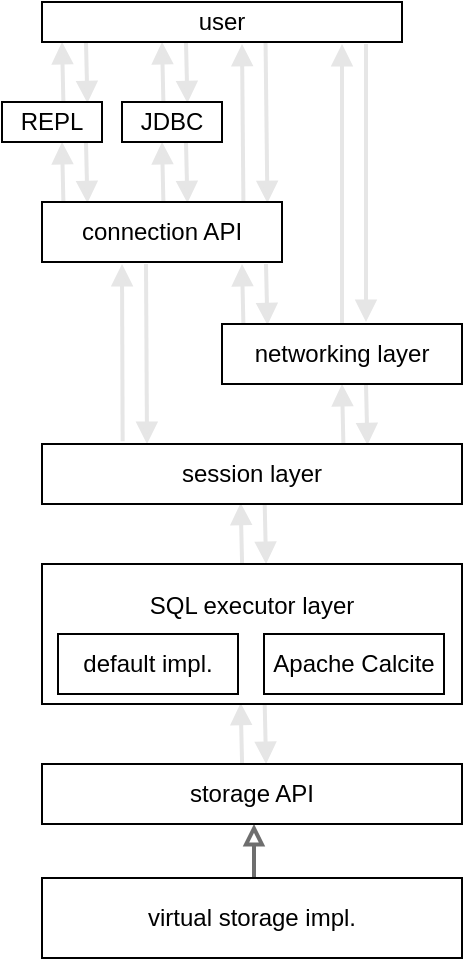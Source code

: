 <mxfile version="21.6.9" type="device">
  <diagram name="1 oldal" id="9zMQckgTDTX1H3_rx6Bh">
    <mxGraphModel dx="1434" dy="773" grid="1" gridSize="10" guides="0" tooltips="1" connect="1" arrows="1" fold="1" page="1" pageScale="1" pageWidth="827" pageHeight="1169" math="0" shadow="0">
      <root>
        <mxCell id="0" />
        <mxCell id="1" parent="0" />
        <mxCell id="LfwBUIai21lKe5tmic68-87" value="" style="endArrow=none;startArrow=block;html=1;rounded=0;exitX=0.524;exitY=0;exitDx=0;exitDy=0;exitPerimeter=0;entryX=0.473;entryY=0.992;entryDx=0;entryDy=0;entryPerimeter=0;startFill=1;endFill=0;strokeWidth=2;strokeColor=#E6E6E6;" edge="1" parent="1">
          <mxGeometry width="50" height="50" relative="1" as="geometry">
            <mxPoint x="312.04" y="470" as="sourcePoint" />
            <mxPoint x="311.33" y="439.44" as="targetPoint" />
          </mxGeometry>
        </mxCell>
        <mxCell id="LfwBUIai21lKe5tmic68-92" value="" style="endArrow=block;startArrow=none;html=1;rounded=0;exitX=0.524;exitY=0;exitDx=0;exitDy=0;exitPerimeter=0;entryX=0.473;entryY=0.992;entryDx=0;entryDy=0;entryPerimeter=0;startFill=0;endFill=1;strokeWidth=2;strokeColor=#E6E6E6;" edge="1" parent="1">
          <mxGeometry width="50" height="50" relative="1" as="geometry">
            <mxPoint x="300.04" y="470" as="sourcePoint" />
            <mxPoint x="299.33" y="439.44" as="targetPoint" />
          </mxGeometry>
        </mxCell>
        <mxCell id="LfwBUIai21lKe5tmic68-94" value="" style="endArrow=none;startArrow=block;html=1;rounded=0;exitX=0.524;exitY=0;exitDx=0;exitDy=0;exitPerimeter=0;entryX=0.473;entryY=0.992;entryDx=0;entryDy=0;entryPerimeter=0;startFill=1;endFill=0;strokeWidth=2;strokeColor=#E6E6E6;" edge="1" parent="1">
          <mxGeometry width="50" height="50" relative="1" as="geometry">
            <mxPoint x="312.04" y="370" as="sourcePoint" />
            <mxPoint x="311.33" y="339.44" as="targetPoint" />
          </mxGeometry>
        </mxCell>
        <mxCell id="LfwBUIai21lKe5tmic68-95" value="" style="endArrow=block;startArrow=none;html=1;rounded=0;exitX=0.524;exitY=0;exitDx=0;exitDy=0;exitPerimeter=0;entryX=0.473;entryY=0.992;entryDx=0;entryDy=0;entryPerimeter=0;startFill=0;endFill=1;strokeWidth=2;strokeColor=#E6E6E6;" edge="1" parent="1">
          <mxGeometry width="50" height="50" relative="1" as="geometry">
            <mxPoint x="300.04" y="370" as="sourcePoint" />
            <mxPoint x="299.33" y="339.44" as="targetPoint" />
          </mxGeometry>
        </mxCell>
        <mxCell id="LfwBUIai21lKe5tmic68-97" value="" style="endArrow=block;html=1;rounded=0;entryX=0.5;entryY=1;entryDx=0;entryDy=0;endFill=0;strokeColor=#6E6E6E;strokeWidth=2;" edge="1" parent="1">
          <mxGeometry width="50" height="50" relative="1" as="geometry">
            <mxPoint x="306" y="527" as="sourcePoint" />
            <mxPoint x="306" y="500" as="targetPoint" />
          </mxGeometry>
        </mxCell>
        <mxCell id="LfwBUIai21lKe5tmic68-100" value="" style="endArrow=none;startArrow=block;html=1;rounded=0;exitX=0.524;exitY=0;exitDx=0;exitDy=0;exitPerimeter=0;entryX=0.473;entryY=0.992;entryDx=0;entryDy=0;entryPerimeter=0;startFill=1;endFill=0;strokeWidth=2;strokeColor=#E6E6E6;" edge="1" parent="1">
          <mxGeometry width="50" height="50" relative="1" as="geometry">
            <mxPoint x="362.71" y="310.56" as="sourcePoint" />
            <mxPoint x="362.0" y="280.0" as="targetPoint" />
          </mxGeometry>
        </mxCell>
        <mxCell id="LfwBUIai21lKe5tmic68-101" value="" style="endArrow=block;startArrow=none;html=1;rounded=0;exitX=0.524;exitY=0;exitDx=0;exitDy=0;exitPerimeter=0;entryX=0.473;entryY=0.992;entryDx=0;entryDy=0;entryPerimeter=0;startFill=0;endFill=1;strokeWidth=2;strokeColor=#E6E6E6;" edge="1" parent="1">
          <mxGeometry width="50" height="50" relative="1" as="geometry">
            <mxPoint x="350.71" y="310.56" as="sourcePoint" />
            <mxPoint x="350.0" y="280.0" as="targetPoint" />
          </mxGeometry>
        </mxCell>
        <mxCell id="LfwBUIai21lKe5tmic68-102" value="" style="endArrow=none;startArrow=block;html=1;rounded=0;exitX=0.524;exitY=0;exitDx=0;exitDy=0;exitPerimeter=0;entryX=0.473;entryY=0.992;entryDx=0;entryDy=0;entryPerimeter=0;startFill=1;endFill=0;strokeWidth=2;strokeColor=#E6E6E6;" edge="1" parent="1">
          <mxGeometry width="50" height="50" relative="1" as="geometry">
            <mxPoint x="312.71" y="250.56" as="sourcePoint" />
            <mxPoint x="312.0" y="220.0" as="targetPoint" />
          </mxGeometry>
        </mxCell>
        <mxCell id="LfwBUIai21lKe5tmic68-103" value="" style="endArrow=block;startArrow=none;html=1;rounded=0;exitX=0.524;exitY=0;exitDx=0;exitDy=0;exitPerimeter=0;entryX=0.473;entryY=0.992;entryDx=0;entryDy=0;entryPerimeter=0;startFill=0;endFill=1;strokeWidth=2;strokeColor=#E6E6E6;" edge="1" parent="1">
          <mxGeometry width="50" height="50" relative="1" as="geometry">
            <mxPoint x="300.71" y="250.56" as="sourcePoint" />
            <mxPoint x="300.0" y="220.0" as="targetPoint" />
          </mxGeometry>
        </mxCell>
        <mxCell id="LfwBUIai21lKe5tmic68-104" value="" style="endArrow=none;startArrow=block;html=1;rounded=0;exitX=0.25;exitY=0;exitDx=0;exitDy=0;entryX=0.473;entryY=0.992;entryDx=0;entryDy=0;entryPerimeter=0;startFill=1;endFill=0;strokeWidth=2;strokeColor=#E6E6E6;" edge="1" parent="1" source="LfwBUIai21lKe5tmic68-93">
          <mxGeometry width="50" height="50" relative="1" as="geometry">
            <mxPoint x="252.71" y="250.56" as="sourcePoint" />
            <mxPoint x="252.0" y="220.0" as="targetPoint" />
          </mxGeometry>
        </mxCell>
        <mxCell id="LfwBUIai21lKe5tmic68-105" value="" style="endArrow=block;startArrow=none;html=1;rounded=0;exitX=0.192;exitY=-0.044;exitDx=0;exitDy=0;exitPerimeter=0;entryX=0.473;entryY=0.992;entryDx=0;entryDy=0;entryPerimeter=0;startFill=0;endFill=1;strokeWidth=2;strokeColor=#E6E6E6;" edge="1" parent="1" source="LfwBUIai21lKe5tmic68-93">
          <mxGeometry width="50" height="50" relative="1" as="geometry">
            <mxPoint x="240.71" y="250.56" as="sourcePoint" />
            <mxPoint x="240.0" y="220.0" as="targetPoint" />
          </mxGeometry>
        </mxCell>
        <mxCell id="LfwBUIai21lKe5tmic68-111" value="" style="endArrow=none;startArrow=block;html=1;rounded=0;exitX=0.6;exitY=-0.033;exitDx=0;exitDy=0;exitPerimeter=0;entryX=0.473;entryY=0.992;entryDx=0;entryDy=0;entryPerimeter=0;startFill=1;endFill=0;strokeWidth=2;strokeColor=#E6E6E6;" edge="1" parent="1" source="LfwBUIai21lKe5tmic68-99">
          <mxGeometry width="50" height="50" relative="1" as="geometry">
            <mxPoint x="362.71" y="140.56" as="sourcePoint" />
            <mxPoint x="362.0" y="110.0" as="targetPoint" />
          </mxGeometry>
        </mxCell>
        <mxCell id="LfwBUIai21lKe5tmic68-112" value="" style="endArrow=block;startArrow=none;html=1;rounded=0;exitX=0.5;exitY=0;exitDx=0;exitDy=0;entryX=0.473;entryY=0.992;entryDx=0;entryDy=0;entryPerimeter=0;startFill=0;endFill=1;strokeWidth=2;strokeColor=#E6E6E6;" edge="1" parent="1" source="LfwBUIai21lKe5tmic68-99">
          <mxGeometry width="50" height="50" relative="1" as="geometry">
            <mxPoint x="350.71" y="140.56" as="sourcePoint" />
            <mxPoint x="350.0" y="110.0" as="targetPoint" />
          </mxGeometry>
        </mxCell>
        <mxCell id="LfwBUIai21lKe5tmic68-114" value="" style="endArrow=none;startArrow=block;html=1;rounded=0;exitX=0.524;exitY=0;exitDx=0;exitDy=0;exitPerimeter=0;entryX=0.473;entryY=0.992;entryDx=0;entryDy=0;entryPerimeter=0;startFill=1;endFill=0;strokeWidth=2;strokeColor=#E6E6E6;" edge="1" parent="1">
          <mxGeometry width="50" height="50" relative="1" as="geometry">
            <mxPoint x="272.71" y="189.56" as="sourcePoint" />
            <mxPoint x="272.0" y="159.0" as="targetPoint" />
          </mxGeometry>
        </mxCell>
        <mxCell id="LfwBUIai21lKe5tmic68-115" value="" style="endArrow=block;startArrow=none;html=1;rounded=0;exitX=0.524;exitY=0;exitDx=0;exitDy=0;exitPerimeter=0;entryX=0.473;entryY=0.992;entryDx=0;entryDy=0;entryPerimeter=0;startFill=0;endFill=1;strokeWidth=2;strokeColor=#E6E6E6;" edge="1" parent="1">
          <mxGeometry width="50" height="50" relative="1" as="geometry">
            <mxPoint x="260.71" y="189.56" as="sourcePoint" />
            <mxPoint x="260.0" y="159.0" as="targetPoint" />
          </mxGeometry>
        </mxCell>
        <mxCell id="LfwBUIai21lKe5tmic68-116" value="" style="endArrow=none;startArrow=block;html=1;rounded=0;exitX=0.524;exitY=0;exitDx=0;exitDy=0;exitPerimeter=0;entryX=0.473;entryY=0.992;entryDx=0;entryDy=0;entryPerimeter=0;startFill=1;endFill=0;strokeWidth=2;strokeColor=#E6E6E6;" edge="1" parent="1">
          <mxGeometry width="50" height="50" relative="1" as="geometry">
            <mxPoint x="222.71" y="189.56" as="sourcePoint" />
            <mxPoint x="222.0" y="159.0" as="targetPoint" />
          </mxGeometry>
        </mxCell>
        <mxCell id="LfwBUIai21lKe5tmic68-117" value="" style="endArrow=block;startArrow=none;html=1;rounded=0;exitX=0.524;exitY=0;exitDx=0;exitDy=0;exitPerimeter=0;entryX=0.473;entryY=0.992;entryDx=0;entryDy=0;entryPerimeter=0;startFill=0;endFill=1;strokeWidth=2;strokeColor=#E6E6E6;" edge="1" parent="1">
          <mxGeometry width="50" height="50" relative="1" as="geometry">
            <mxPoint x="210.71" y="189.56" as="sourcePoint" />
            <mxPoint x="210.0" y="159.0" as="targetPoint" />
          </mxGeometry>
        </mxCell>
        <mxCell id="LfwBUIai21lKe5tmic68-118" value="" style="endArrow=none;startArrow=block;html=1;rounded=0;exitX=0.524;exitY=0;exitDx=0;exitDy=0;exitPerimeter=0;entryX=0.473;entryY=0.992;entryDx=0;entryDy=0;entryPerimeter=0;startFill=1;endFill=0;strokeWidth=2;strokeColor=#E6E6E6;" edge="1" parent="1">
          <mxGeometry width="50" height="50" relative="1" as="geometry">
            <mxPoint x="272.71" y="139.56" as="sourcePoint" />
            <mxPoint x="272.0" y="109.0" as="targetPoint" />
          </mxGeometry>
        </mxCell>
        <mxCell id="LfwBUIai21lKe5tmic68-119" value="" style="endArrow=block;startArrow=none;html=1;rounded=0;exitX=0.524;exitY=0;exitDx=0;exitDy=0;exitPerimeter=0;entryX=0.473;entryY=0.992;entryDx=0;entryDy=0;entryPerimeter=0;startFill=0;endFill=1;strokeWidth=2;strokeColor=#E6E6E6;" edge="1" parent="1">
          <mxGeometry width="50" height="50" relative="1" as="geometry">
            <mxPoint x="260.71" y="139.56" as="sourcePoint" />
            <mxPoint x="260.0" y="109.0" as="targetPoint" />
          </mxGeometry>
        </mxCell>
        <mxCell id="LfwBUIai21lKe5tmic68-120" value="" style="endArrow=none;startArrow=block;html=1;rounded=0;exitX=0.524;exitY=0;exitDx=0;exitDy=0;exitPerimeter=0;entryX=0.473;entryY=0.992;entryDx=0;entryDy=0;entryPerimeter=0;startFill=1;endFill=0;strokeWidth=2;strokeColor=#E6E6E6;" edge="1" parent="1">
          <mxGeometry width="50" height="50" relative="1" as="geometry">
            <mxPoint x="222.71" y="139.56" as="sourcePoint" />
            <mxPoint x="222.0" y="109.0" as="targetPoint" />
          </mxGeometry>
        </mxCell>
        <mxCell id="LfwBUIai21lKe5tmic68-121" value="" style="endArrow=block;startArrow=none;html=1;rounded=0;exitX=0.524;exitY=0;exitDx=0;exitDy=0;exitPerimeter=0;entryX=0.473;entryY=0.992;entryDx=0;entryDy=0;entryPerimeter=0;startFill=0;endFill=1;strokeWidth=2;strokeColor=#E6E6E6;" edge="1" parent="1">
          <mxGeometry width="50" height="50" relative="1" as="geometry">
            <mxPoint x="210.71" y="139.56" as="sourcePoint" />
            <mxPoint x="210.0" y="109.0" as="targetPoint" />
          </mxGeometry>
        </mxCell>
        <mxCell id="LfwBUIai21lKe5tmic68-122" value="" style="endArrow=none;startArrow=block;html=1;rounded=0;exitX=0.524;exitY=0;exitDx=0;exitDy=0;exitPerimeter=0;entryX=0.621;entryY=1.008;entryDx=0;entryDy=0;entryPerimeter=0;startFill=1;endFill=0;strokeWidth=2;strokeColor=#E6E6E6;" edge="1" parent="1" target="LfwBUIai21lKe5tmic68-110">
          <mxGeometry width="50" height="50" relative="1" as="geometry">
            <mxPoint x="312.71" y="189.56" as="sourcePoint" />
            <mxPoint x="312.0" y="159.0" as="targetPoint" />
          </mxGeometry>
        </mxCell>
        <mxCell id="LfwBUIai21lKe5tmic68-123" value="" style="endArrow=block;startArrow=none;html=1;rounded=0;exitX=0.524;exitY=0;exitDx=0;exitDy=0;exitPerimeter=0;startFill=0;endFill=1;strokeWidth=2;strokeColor=#E6E6E6;" edge="1" parent="1">
          <mxGeometry width="50" height="50" relative="1" as="geometry">
            <mxPoint x="300.71" y="189.56" as="sourcePoint" />
            <mxPoint x="300" y="110" as="targetPoint" />
          </mxGeometry>
        </mxCell>
        <mxCell id="LfwBUIai21lKe5tmic68-83" value="storage API" style="rounded=0;whiteSpace=wrap;html=1;labelBackgroundColor=none;" vertex="1" parent="1">
          <mxGeometry x="200" y="470" width="210" height="30" as="geometry" />
        </mxCell>
        <mxCell id="LfwBUIai21lKe5tmic68-84" value="&lt;div&gt;SQL executor layer&lt;/div&gt;&lt;div&gt;&lt;br&gt;&lt;/div&gt;&lt;div&gt;&lt;br&gt;&lt;/div&gt;" style="rounded=0;whiteSpace=wrap;html=1;" vertex="1" parent="1">
          <mxGeometry x="200" y="370" width="210" height="70" as="geometry" />
        </mxCell>
        <mxCell id="LfwBUIai21lKe5tmic68-85" value="default impl." style="rounded=0;whiteSpace=wrap;html=1;" vertex="1" parent="1">
          <mxGeometry x="208" y="405" width="90" height="30" as="geometry" />
        </mxCell>
        <mxCell id="LfwBUIai21lKe5tmic68-86" value="Apache Calcite" style="rounded=0;whiteSpace=wrap;html=1;" vertex="1" parent="1">
          <mxGeometry x="311" y="405" width="90" height="30" as="geometry" />
        </mxCell>
        <mxCell id="LfwBUIai21lKe5tmic68-93" value="session layer" style="rounded=0;whiteSpace=wrap;html=1;" vertex="1" parent="1">
          <mxGeometry x="200" y="310" width="210" height="30" as="geometry" />
        </mxCell>
        <mxCell id="LfwBUIai21lKe5tmic68-96" value="virtual storage impl." style="rounded=0;whiteSpace=wrap;html=1;" vertex="1" parent="1">
          <mxGeometry x="200" y="527" width="210" height="40" as="geometry" />
        </mxCell>
        <mxCell id="LfwBUIai21lKe5tmic68-98" value="connection API" style="rounded=0;whiteSpace=wrap;html=1;" vertex="1" parent="1">
          <mxGeometry x="200" y="189" width="120" height="30" as="geometry" />
        </mxCell>
        <mxCell id="LfwBUIai21lKe5tmic68-99" value="networking layer" style="rounded=0;whiteSpace=wrap;html=1;" vertex="1" parent="1">
          <mxGeometry x="290" y="250" width="120" height="30" as="geometry" />
        </mxCell>
        <mxCell id="LfwBUIai21lKe5tmic68-107" value="REPL" style="rounded=0;whiteSpace=wrap;html=1;" vertex="1" parent="1">
          <mxGeometry x="180" y="139" width="50" height="20" as="geometry" />
        </mxCell>
        <mxCell id="LfwBUIai21lKe5tmic68-108" value="JDBC" style="rounded=0;whiteSpace=wrap;html=1;" vertex="1" parent="1">
          <mxGeometry x="240" y="139" width="50" height="20" as="geometry" />
        </mxCell>
        <mxCell id="LfwBUIai21lKe5tmic68-110" value="user" style="rounded=0;whiteSpace=wrap;html=1;" vertex="1" parent="1">
          <mxGeometry x="200" y="89" width="180" height="20" as="geometry" />
        </mxCell>
      </root>
    </mxGraphModel>
  </diagram>
</mxfile>

